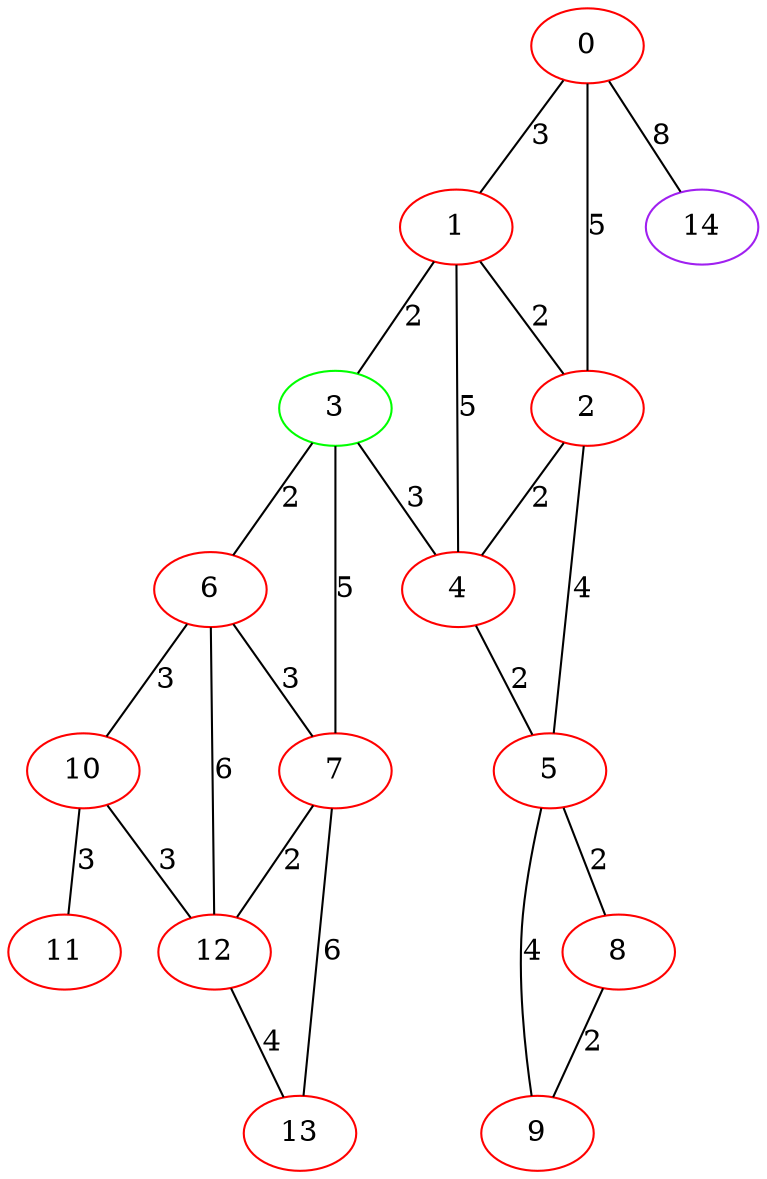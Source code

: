 graph "" {
0 [color=red, weight=1];
1 [color=red, weight=1];
2 [color=red, weight=1];
3 [color=green, weight=2];
4 [color=red, weight=1];
5 [color=red, weight=1];
6 [color=red, weight=1];
7 [color=red, weight=1];
8 [color=red, weight=1];
9 [color=red, weight=1];
10 [color=red, weight=1];
11 [color=red, weight=1];
12 [color=red, weight=1];
13 [color=red, weight=1];
14 [color=purple, weight=4];
0 -- 1  [key=0, label=3];
0 -- 2  [key=0, label=5];
0 -- 14  [key=0, label=8];
1 -- 2  [key=0, label=2];
1 -- 3  [key=0, label=2];
1 -- 4  [key=0, label=5];
2 -- 4  [key=0, label=2];
2 -- 5  [key=0, label=4];
3 -- 4  [key=0, label=3];
3 -- 6  [key=0, label=2];
3 -- 7  [key=0, label=5];
4 -- 5  [key=0, label=2];
5 -- 8  [key=0, label=2];
5 -- 9  [key=0, label=4];
6 -- 10  [key=0, label=3];
6 -- 12  [key=0, label=6];
6 -- 7  [key=0, label=3];
7 -- 12  [key=0, label=2];
7 -- 13  [key=0, label=6];
8 -- 9  [key=0, label=2];
10 -- 11  [key=0, label=3];
10 -- 12  [key=0, label=3];
12 -- 13  [key=0, label=4];
}
